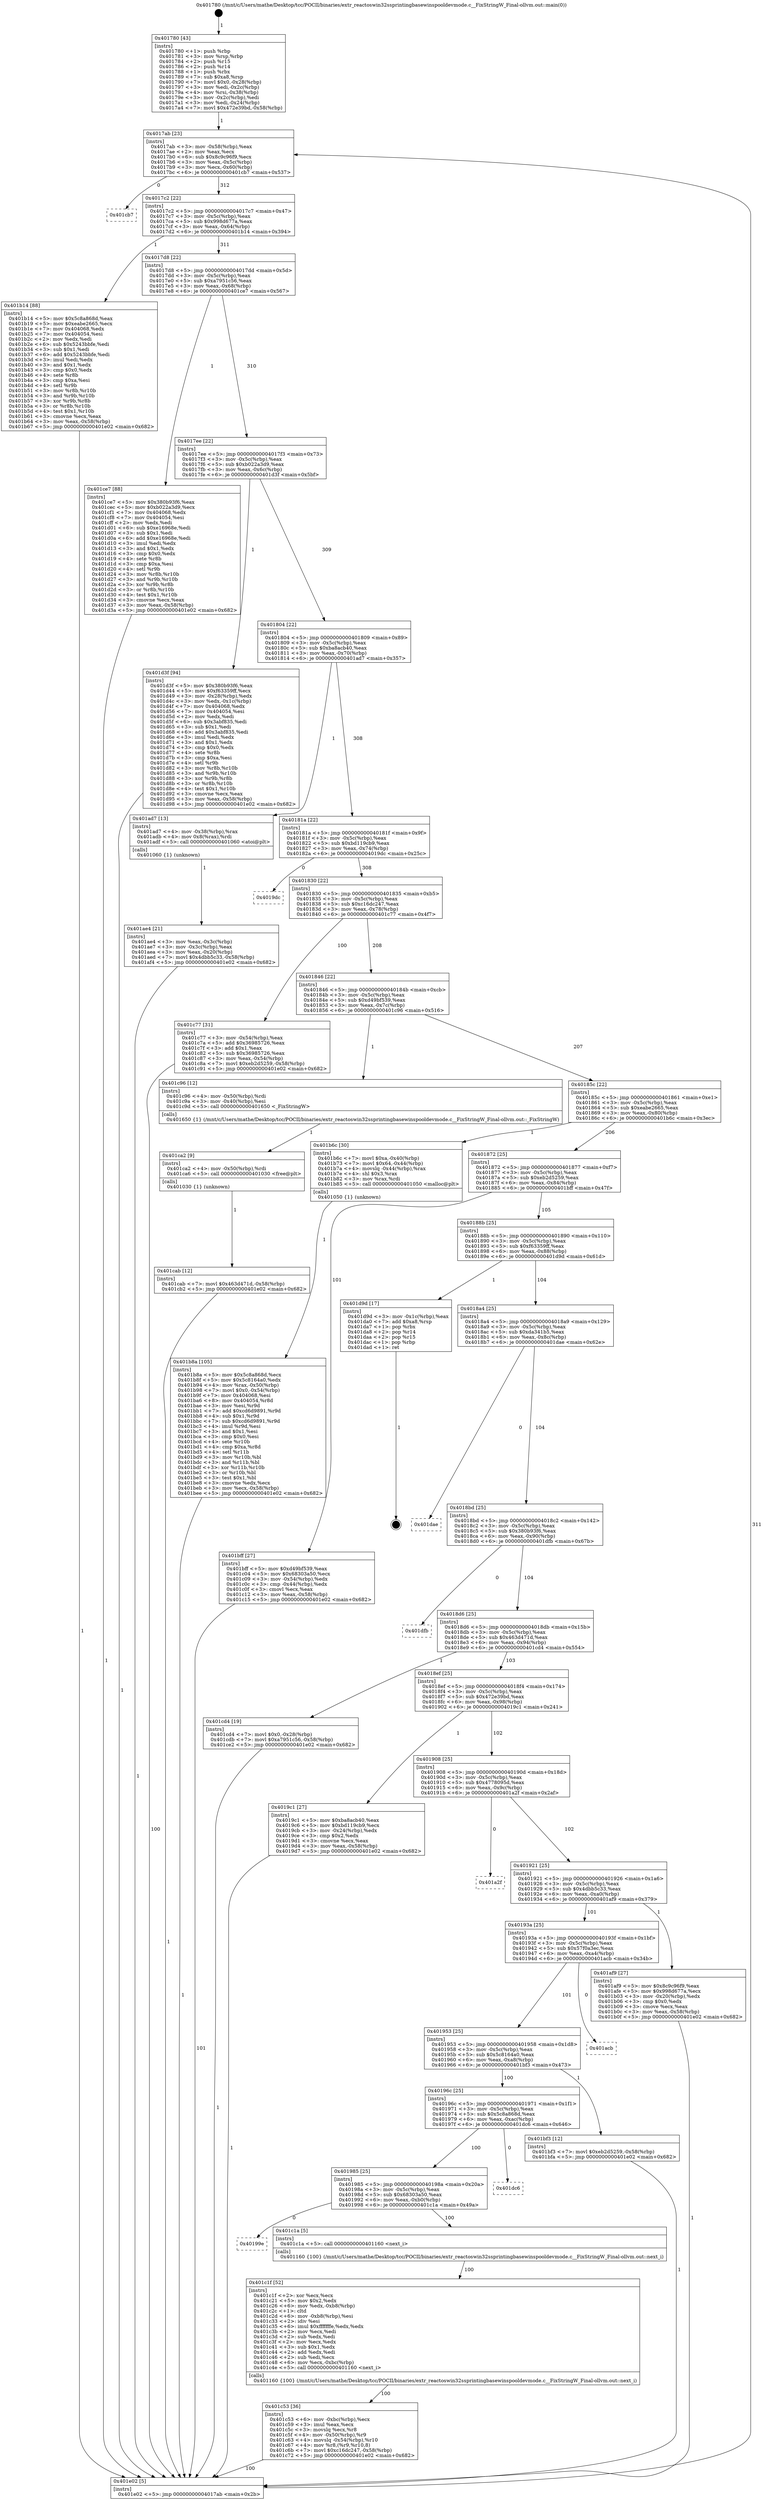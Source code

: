 digraph "0x401780" {
  label = "0x401780 (/mnt/c/Users/mathe/Desktop/tcc/POCII/binaries/extr_reactoswin32ssprintingbasewinspooldevmode.c__FixStringW_Final-ollvm.out::main(0))"
  labelloc = "t"
  node[shape=record]

  Entry [label="",width=0.3,height=0.3,shape=circle,fillcolor=black,style=filled]
  "0x4017ab" [label="{
     0x4017ab [23]\l
     | [instrs]\l
     &nbsp;&nbsp;0x4017ab \<+3\>: mov -0x58(%rbp),%eax\l
     &nbsp;&nbsp;0x4017ae \<+2\>: mov %eax,%ecx\l
     &nbsp;&nbsp;0x4017b0 \<+6\>: sub $0x8c9c96f9,%ecx\l
     &nbsp;&nbsp;0x4017b6 \<+3\>: mov %eax,-0x5c(%rbp)\l
     &nbsp;&nbsp;0x4017b9 \<+3\>: mov %ecx,-0x60(%rbp)\l
     &nbsp;&nbsp;0x4017bc \<+6\>: je 0000000000401cb7 \<main+0x537\>\l
  }"]
  "0x401cb7" [label="{
     0x401cb7\l
  }", style=dashed]
  "0x4017c2" [label="{
     0x4017c2 [22]\l
     | [instrs]\l
     &nbsp;&nbsp;0x4017c2 \<+5\>: jmp 00000000004017c7 \<main+0x47\>\l
     &nbsp;&nbsp;0x4017c7 \<+3\>: mov -0x5c(%rbp),%eax\l
     &nbsp;&nbsp;0x4017ca \<+5\>: sub $0x998d677a,%eax\l
     &nbsp;&nbsp;0x4017cf \<+3\>: mov %eax,-0x64(%rbp)\l
     &nbsp;&nbsp;0x4017d2 \<+6\>: je 0000000000401b14 \<main+0x394\>\l
  }"]
  Exit [label="",width=0.3,height=0.3,shape=circle,fillcolor=black,style=filled,peripheries=2]
  "0x401b14" [label="{
     0x401b14 [88]\l
     | [instrs]\l
     &nbsp;&nbsp;0x401b14 \<+5\>: mov $0x5c8a868d,%eax\l
     &nbsp;&nbsp;0x401b19 \<+5\>: mov $0xeabe2665,%ecx\l
     &nbsp;&nbsp;0x401b1e \<+7\>: mov 0x404068,%edx\l
     &nbsp;&nbsp;0x401b25 \<+7\>: mov 0x404054,%esi\l
     &nbsp;&nbsp;0x401b2c \<+2\>: mov %edx,%edi\l
     &nbsp;&nbsp;0x401b2e \<+6\>: sub $0x5243bbfe,%edi\l
     &nbsp;&nbsp;0x401b34 \<+3\>: sub $0x1,%edi\l
     &nbsp;&nbsp;0x401b37 \<+6\>: add $0x5243bbfe,%edi\l
     &nbsp;&nbsp;0x401b3d \<+3\>: imul %edi,%edx\l
     &nbsp;&nbsp;0x401b40 \<+3\>: and $0x1,%edx\l
     &nbsp;&nbsp;0x401b43 \<+3\>: cmp $0x0,%edx\l
     &nbsp;&nbsp;0x401b46 \<+4\>: sete %r8b\l
     &nbsp;&nbsp;0x401b4a \<+3\>: cmp $0xa,%esi\l
     &nbsp;&nbsp;0x401b4d \<+4\>: setl %r9b\l
     &nbsp;&nbsp;0x401b51 \<+3\>: mov %r8b,%r10b\l
     &nbsp;&nbsp;0x401b54 \<+3\>: and %r9b,%r10b\l
     &nbsp;&nbsp;0x401b57 \<+3\>: xor %r9b,%r8b\l
     &nbsp;&nbsp;0x401b5a \<+3\>: or %r8b,%r10b\l
     &nbsp;&nbsp;0x401b5d \<+4\>: test $0x1,%r10b\l
     &nbsp;&nbsp;0x401b61 \<+3\>: cmovne %ecx,%eax\l
     &nbsp;&nbsp;0x401b64 \<+3\>: mov %eax,-0x58(%rbp)\l
     &nbsp;&nbsp;0x401b67 \<+5\>: jmp 0000000000401e02 \<main+0x682\>\l
  }"]
  "0x4017d8" [label="{
     0x4017d8 [22]\l
     | [instrs]\l
     &nbsp;&nbsp;0x4017d8 \<+5\>: jmp 00000000004017dd \<main+0x5d\>\l
     &nbsp;&nbsp;0x4017dd \<+3\>: mov -0x5c(%rbp),%eax\l
     &nbsp;&nbsp;0x4017e0 \<+5\>: sub $0xa7951c56,%eax\l
     &nbsp;&nbsp;0x4017e5 \<+3\>: mov %eax,-0x68(%rbp)\l
     &nbsp;&nbsp;0x4017e8 \<+6\>: je 0000000000401ce7 \<main+0x567\>\l
  }"]
  "0x401cab" [label="{
     0x401cab [12]\l
     | [instrs]\l
     &nbsp;&nbsp;0x401cab \<+7\>: movl $0x463d471d,-0x58(%rbp)\l
     &nbsp;&nbsp;0x401cb2 \<+5\>: jmp 0000000000401e02 \<main+0x682\>\l
  }"]
  "0x401ce7" [label="{
     0x401ce7 [88]\l
     | [instrs]\l
     &nbsp;&nbsp;0x401ce7 \<+5\>: mov $0x380b93f6,%eax\l
     &nbsp;&nbsp;0x401cec \<+5\>: mov $0xb022a3d9,%ecx\l
     &nbsp;&nbsp;0x401cf1 \<+7\>: mov 0x404068,%edx\l
     &nbsp;&nbsp;0x401cf8 \<+7\>: mov 0x404054,%esi\l
     &nbsp;&nbsp;0x401cff \<+2\>: mov %edx,%edi\l
     &nbsp;&nbsp;0x401d01 \<+6\>: sub $0xe16968e,%edi\l
     &nbsp;&nbsp;0x401d07 \<+3\>: sub $0x1,%edi\l
     &nbsp;&nbsp;0x401d0a \<+6\>: add $0xe16968e,%edi\l
     &nbsp;&nbsp;0x401d10 \<+3\>: imul %edi,%edx\l
     &nbsp;&nbsp;0x401d13 \<+3\>: and $0x1,%edx\l
     &nbsp;&nbsp;0x401d16 \<+3\>: cmp $0x0,%edx\l
     &nbsp;&nbsp;0x401d19 \<+4\>: sete %r8b\l
     &nbsp;&nbsp;0x401d1d \<+3\>: cmp $0xa,%esi\l
     &nbsp;&nbsp;0x401d20 \<+4\>: setl %r9b\l
     &nbsp;&nbsp;0x401d24 \<+3\>: mov %r8b,%r10b\l
     &nbsp;&nbsp;0x401d27 \<+3\>: and %r9b,%r10b\l
     &nbsp;&nbsp;0x401d2a \<+3\>: xor %r9b,%r8b\l
     &nbsp;&nbsp;0x401d2d \<+3\>: or %r8b,%r10b\l
     &nbsp;&nbsp;0x401d30 \<+4\>: test $0x1,%r10b\l
     &nbsp;&nbsp;0x401d34 \<+3\>: cmovne %ecx,%eax\l
     &nbsp;&nbsp;0x401d37 \<+3\>: mov %eax,-0x58(%rbp)\l
     &nbsp;&nbsp;0x401d3a \<+5\>: jmp 0000000000401e02 \<main+0x682\>\l
  }"]
  "0x4017ee" [label="{
     0x4017ee [22]\l
     | [instrs]\l
     &nbsp;&nbsp;0x4017ee \<+5\>: jmp 00000000004017f3 \<main+0x73\>\l
     &nbsp;&nbsp;0x4017f3 \<+3\>: mov -0x5c(%rbp),%eax\l
     &nbsp;&nbsp;0x4017f6 \<+5\>: sub $0xb022a3d9,%eax\l
     &nbsp;&nbsp;0x4017fb \<+3\>: mov %eax,-0x6c(%rbp)\l
     &nbsp;&nbsp;0x4017fe \<+6\>: je 0000000000401d3f \<main+0x5bf\>\l
  }"]
  "0x401ca2" [label="{
     0x401ca2 [9]\l
     | [instrs]\l
     &nbsp;&nbsp;0x401ca2 \<+4\>: mov -0x50(%rbp),%rdi\l
     &nbsp;&nbsp;0x401ca6 \<+5\>: call 0000000000401030 \<free@plt\>\l
     | [calls]\l
     &nbsp;&nbsp;0x401030 \{1\} (unknown)\l
  }"]
  "0x401d3f" [label="{
     0x401d3f [94]\l
     | [instrs]\l
     &nbsp;&nbsp;0x401d3f \<+5\>: mov $0x380b93f6,%eax\l
     &nbsp;&nbsp;0x401d44 \<+5\>: mov $0xf63359ff,%ecx\l
     &nbsp;&nbsp;0x401d49 \<+3\>: mov -0x28(%rbp),%edx\l
     &nbsp;&nbsp;0x401d4c \<+3\>: mov %edx,-0x1c(%rbp)\l
     &nbsp;&nbsp;0x401d4f \<+7\>: mov 0x404068,%edx\l
     &nbsp;&nbsp;0x401d56 \<+7\>: mov 0x404054,%esi\l
     &nbsp;&nbsp;0x401d5d \<+2\>: mov %edx,%edi\l
     &nbsp;&nbsp;0x401d5f \<+6\>: sub $0x3abf835,%edi\l
     &nbsp;&nbsp;0x401d65 \<+3\>: sub $0x1,%edi\l
     &nbsp;&nbsp;0x401d68 \<+6\>: add $0x3abf835,%edi\l
     &nbsp;&nbsp;0x401d6e \<+3\>: imul %edi,%edx\l
     &nbsp;&nbsp;0x401d71 \<+3\>: and $0x1,%edx\l
     &nbsp;&nbsp;0x401d74 \<+3\>: cmp $0x0,%edx\l
     &nbsp;&nbsp;0x401d77 \<+4\>: sete %r8b\l
     &nbsp;&nbsp;0x401d7b \<+3\>: cmp $0xa,%esi\l
     &nbsp;&nbsp;0x401d7e \<+4\>: setl %r9b\l
     &nbsp;&nbsp;0x401d82 \<+3\>: mov %r8b,%r10b\l
     &nbsp;&nbsp;0x401d85 \<+3\>: and %r9b,%r10b\l
     &nbsp;&nbsp;0x401d88 \<+3\>: xor %r9b,%r8b\l
     &nbsp;&nbsp;0x401d8b \<+3\>: or %r8b,%r10b\l
     &nbsp;&nbsp;0x401d8e \<+4\>: test $0x1,%r10b\l
     &nbsp;&nbsp;0x401d92 \<+3\>: cmovne %ecx,%eax\l
     &nbsp;&nbsp;0x401d95 \<+3\>: mov %eax,-0x58(%rbp)\l
     &nbsp;&nbsp;0x401d98 \<+5\>: jmp 0000000000401e02 \<main+0x682\>\l
  }"]
  "0x401804" [label="{
     0x401804 [22]\l
     | [instrs]\l
     &nbsp;&nbsp;0x401804 \<+5\>: jmp 0000000000401809 \<main+0x89\>\l
     &nbsp;&nbsp;0x401809 \<+3\>: mov -0x5c(%rbp),%eax\l
     &nbsp;&nbsp;0x40180c \<+5\>: sub $0xba8acb40,%eax\l
     &nbsp;&nbsp;0x401811 \<+3\>: mov %eax,-0x70(%rbp)\l
     &nbsp;&nbsp;0x401814 \<+6\>: je 0000000000401ad7 \<main+0x357\>\l
  }"]
  "0x401c53" [label="{
     0x401c53 [36]\l
     | [instrs]\l
     &nbsp;&nbsp;0x401c53 \<+6\>: mov -0xbc(%rbp),%ecx\l
     &nbsp;&nbsp;0x401c59 \<+3\>: imul %eax,%ecx\l
     &nbsp;&nbsp;0x401c5c \<+3\>: movslq %ecx,%r8\l
     &nbsp;&nbsp;0x401c5f \<+4\>: mov -0x50(%rbp),%r9\l
     &nbsp;&nbsp;0x401c63 \<+4\>: movslq -0x54(%rbp),%r10\l
     &nbsp;&nbsp;0x401c67 \<+4\>: mov %r8,(%r9,%r10,8)\l
     &nbsp;&nbsp;0x401c6b \<+7\>: movl $0xc16dc247,-0x58(%rbp)\l
     &nbsp;&nbsp;0x401c72 \<+5\>: jmp 0000000000401e02 \<main+0x682\>\l
  }"]
  "0x401ad7" [label="{
     0x401ad7 [13]\l
     | [instrs]\l
     &nbsp;&nbsp;0x401ad7 \<+4\>: mov -0x38(%rbp),%rax\l
     &nbsp;&nbsp;0x401adb \<+4\>: mov 0x8(%rax),%rdi\l
     &nbsp;&nbsp;0x401adf \<+5\>: call 0000000000401060 \<atoi@plt\>\l
     | [calls]\l
     &nbsp;&nbsp;0x401060 \{1\} (unknown)\l
  }"]
  "0x40181a" [label="{
     0x40181a [22]\l
     | [instrs]\l
     &nbsp;&nbsp;0x40181a \<+5\>: jmp 000000000040181f \<main+0x9f\>\l
     &nbsp;&nbsp;0x40181f \<+3\>: mov -0x5c(%rbp),%eax\l
     &nbsp;&nbsp;0x401822 \<+5\>: sub $0xbd119cb9,%eax\l
     &nbsp;&nbsp;0x401827 \<+3\>: mov %eax,-0x74(%rbp)\l
     &nbsp;&nbsp;0x40182a \<+6\>: je 00000000004019dc \<main+0x25c\>\l
  }"]
  "0x401c1f" [label="{
     0x401c1f [52]\l
     | [instrs]\l
     &nbsp;&nbsp;0x401c1f \<+2\>: xor %ecx,%ecx\l
     &nbsp;&nbsp;0x401c21 \<+5\>: mov $0x2,%edx\l
     &nbsp;&nbsp;0x401c26 \<+6\>: mov %edx,-0xb8(%rbp)\l
     &nbsp;&nbsp;0x401c2c \<+1\>: cltd\l
     &nbsp;&nbsp;0x401c2d \<+6\>: mov -0xb8(%rbp),%esi\l
     &nbsp;&nbsp;0x401c33 \<+2\>: idiv %esi\l
     &nbsp;&nbsp;0x401c35 \<+6\>: imul $0xfffffffe,%edx,%edx\l
     &nbsp;&nbsp;0x401c3b \<+2\>: mov %ecx,%edi\l
     &nbsp;&nbsp;0x401c3d \<+2\>: sub %edx,%edi\l
     &nbsp;&nbsp;0x401c3f \<+2\>: mov %ecx,%edx\l
     &nbsp;&nbsp;0x401c41 \<+3\>: sub $0x1,%edx\l
     &nbsp;&nbsp;0x401c44 \<+2\>: add %edx,%edi\l
     &nbsp;&nbsp;0x401c46 \<+2\>: sub %edi,%ecx\l
     &nbsp;&nbsp;0x401c48 \<+6\>: mov %ecx,-0xbc(%rbp)\l
     &nbsp;&nbsp;0x401c4e \<+5\>: call 0000000000401160 \<next_i\>\l
     | [calls]\l
     &nbsp;&nbsp;0x401160 \{100\} (/mnt/c/Users/mathe/Desktop/tcc/POCII/binaries/extr_reactoswin32ssprintingbasewinspooldevmode.c__FixStringW_Final-ollvm.out::next_i)\l
  }"]
  "0x4019dc" [label="{
     0x4019dc\l
  }", style=dashed]
  "0x401830" [label="{
     0x401830 [22]\l
     | [instrs]\l
     &nbsp;&nbsp;0x401830 \<+5\>: jmp 0000000000401835 \<main+0xb5\>\l
     &nbsp;&nbsp;0x401835 \<+3\>: mov -0x5c(%rbp),%eax\l
     &nbsp;&nbsp;0x401838 \<+5\>: sub $0xc16dc247,%eax\l
     &nbsp;&nbsp;0x40183d \<+3\>: mov %eax,-0x78(%rbp)\l
     &nbsp;&nbsp;0x401840 \<+6\>: je 0000000000401c77 \<main+0x4f7\>\l
  }"]
  "0x40199e" [label="{
     0x40199e\l
  }", style=dashed]
  "0x401c77" [label="{
     0x401c77 [31]\l
     | [instrs]\l
     &nbsp;&nbsp;0x401c77 \<+3\>: mov -0x54(%rbp),%eax\l
     &nbsp;&nbsp;0x401c7a \<+5\>: add $0x36985726,%eax\l
     &nbsp;&nbsp;0x401c7f \<+3\>: add $0x1,%eax\l
     &nbsp;&nbsp;0x401c82 \<+5\>: sub $0x36985726,%eax\l
     &nbsp;&nbsp;0x401c87 \<+3\>: mov %eax,-0x54(%rbp)\l
     &nbsp;&nbsp;0x401c8a \<+7\>: movl $0xeb2d5259,-0x58(%rbp)\l
     &nbsp;&nbsp;0x401c91 \<+5\>: jmp 0000000000401e02 \<main+0x682\>\l
  }"]
  "0x401846" [label="{
     0x401846 [22]\l
     | [instrs]\l
     &nbsp;&nbsp;0x401846 \<+5\>: jmp 000000000040184b \<main+0xcb\>\l
     &nbsp;&nbsp;0x40184b \<+3\>: mov -0x5c(%rbp),%eax\l
     &nbsp;&nbsp;0x40184e \<+5\>: sub $0xd49bf539,%eax\l
     &nbsp;&nbsp;0x401853 \<+3\>: mov %eax,-0x7c(%rbp)\l
     &nbsp;&nbsp;0x401856 \<+6\>: je 0000000000401c96 \<main+0x516\>\l
  }"]
  "0x401c1a" [label="{
     0x401c1a [5]\l
     | [instrs]\l
     &nbsp;&nbsp;0x401c1a \<+5\>: call 0000000000401160 \<next_i\>\l
     | [calls]\l
     &nbsp;&nbsp;0x401160 \{100\} (/mnt/c/Users/mathe/Desktop/tcc/POCII/binaries/extr_reactoswin32ssprintingbasewinspooldevmode.c__FixStringW_Final-ollvm.out::next_i)\l
  }"]
  "0x401c96" [label="{
     0x401c96 [12]\l
     | [instrs]\l
     &nbsp;&nbsp;0x401c96 \<+4\>: mov -0x50(%rbp),%rdi\l
     &nbsp;&nbsp;0x401c9a \<+3\>: mov -0x40(%rbp),%esi\l
     &nbsp;&nbsp;0x401c9d \<+5\>: call 0000000000401650 \<_FixStringW\>\l
     | [calls]\l
     &nbsp;&nbsp;0x401650 \{1\} (/mnt/c/Users/mathe/Desktop/tcc/POCII/binaries/extr_reactoswin32ssprintingbasewinspooldevmode.c__FixStringW_Final-ollvm.out::_FixStringW)\l
  }"]
  "0x40185c" [label="{
     0x40185c [22]\l
     | [instrs]\l
     &nbsp;&nbsp;0x40185c \<+5\>: jmp 0000000000401861 \<main+0xe1\>\l
     &nbsp;&nbsp;0x401861 \<+3\>: mov -0x5c(%rbp),%eax\l
     &nbsp;&nbsp;0x401864 \<+5\>: sub $0xeabe2665,%eax\l
     &nbsp;&nbsp;0x401869 \<+3\>: mov %eax,-0x80(%rbp)\l
     &nbsp;&nbsp;0x40186c \<+6\>: je 0000000000401b6c \<main+0x3ec\>\l
  }"]
  "0x401985" [label="{
     0x401985 [25]\l
     | [instrs]\l
     &nbsp;&nbsp;0x401985 \<+5\>: jmp 000000000040198a \<main+0x20a\>\l
     &nbsp;&nbsp;0x40198a \<+3\>: mov -0x5c(%rbp),%eax\l
     &nbsp;&nbsp;0x40198d \<+5\>: sub $0x68303a50,%eax\l
     &nbsp;&nbsp;0x401992 \<+6\>: mov %eax,-0xb0(%rbp)\l
     &nbsp;&nbsp;0x401998 \<+6\>: je 0000000000401c1a \<main+0x49a\>\l
  }"]
  "0x401b6c" [label="{
     0x401b6c [30]\l
     | [instrs]\l
     &nbsp;&nbsp;0x401b6c \<+7\>: movl $0xa,-0x40(%rbp)\l
     &nbsp;&nbsp;0x401b73 \<+7\>: movl $0x64,-0x44(%rbp)\l
     &nbsp;&nbsp;0x401b7a \<+4\>: movslq -0x44(%rbp),%rax\l
     &nbsp;&nbsp;0x401b7e \<+4\>: shl $0x3,%rax\l
     &nbsp;&nbsp;0x401b82 \<+3\>: mov %rax,%rdi\l
     &nbsp;&nbsp;0x401b85 \<+5\>: call 0000000000401050 \<malloc@plt\>\l
     | [calls]\l
     &nbsp;&nbsp;0x401050 \{1\} (unknown)\l
  }"]
  "0x401872" [label="{
     0x401872 [25]\l
     | [instrs]\l
     &nbsp;&nbsp;0x401872 \<+5\>: jmp 0000000000401877 \<main+0xf7\>\l
     &nbsp;&nbsp;0x401877 \<+3\>: mov -0x5c(%rbp),%eax\l
     &nbsp;&nbsp;0x40187a \<+5\>: sub $0xeb2d5259,%eax\l
     &nbsp;&nbsp;0x40187f \<+6\>: mov %eax,-0x84(%rbp)\l
     &nbsp;&nbsp;0x401885 \<+6\>: je 0000000000401bff \<main+0x47f\>\l
  }"]
  "0x401dc6" [label="{
     0x401dc6\l
  }", style=dashed]
  "0x401bff" [label="{
     0x401bff [27]\l
     | [instrs]\l
     &nbsp;&nbsp;0x401bff \<+5\>: mov $0xd49bf539,%eax\l
     &nbsp;&nbsp;0x401c04 \<+5\>: mov $0x68303a50,%ecx\l
     &nbsp;&nbsp;0x401c09 \<+3\>: mov -0x54(%rbp),%edx\l
     &nbsp;&nbsp;0x401c0c \<+3\>: cmp -0x44(%rbp),%edx\l
     &nbsp;&nbsp;0x401c0f \<+3\>: cmovl %ecx,%eax\l
     &nbsp;&nbsp;0x401c12 \<+3\>: mov %eax,-0x58(%rbp)\l
     &nbsp;&nbsp;0x401c15 \<+5\>: jmp 0000000000401e02 \<main+0x682\>\l
  }"]
  "0x40188b" [label="{
     0x40188b [25]\l
     | [instrs]\l
     &nbsp;&nbsp;0x40188b \<+5\>: jmp 0000000000401890 \<main+0x110\>\l
     &nbsp;&nbsp;0x401890 \<+3\>: mov -0x5c(%rbp),%eax\l
     &nbsp;&nbsp;0x401893 \<+5\>: sub $0xf63359ff,%eax\l
     &nbsp;&nbsp;0x401898 \<+6\>: mov %eax,-0x88(%rbp)\l
     &nbsp;&nbsp;0x40189e \<+6\>: je 0000000000401d9d \<main+0x61d\>\l
  }"]
  "0x40196c" [label="{
     0x40196c [25]\l
     | [instrs]\l
     &nbsp;&nbsp;0x40196c \<+5\>: jmp 0000000000401971 \<main+0x1f1\>\l
     &nbsp;&nbsp;0x401971 \<+3\>: mov -0x5c(%rbp),%eax\l
     &nbsp;&nbsp;0x401974 \<+5\>: sub $0x5c8a868d,%eax\l
     &nbsp;&nbsp;0x401979 \<+6\>: mov %eax,-0xac(%rbp)\l
     &nbsp;&nbsp;0x40197f \<+6\>: je 0000000000401dc6 \<main+0x646\>\l
  }"]
  "0x401d9d" [label="{
     0x401d9d [17]\l
     | [instrs]\l
     &nbsp;&nbsp;0x401d9d \<+3\>: mov -0x1c(%rbp),%eax\l
     &nbsp;&nbsp;0x401da0 \<+7\>: add $0xa8,%rsp\l
     &nbsp;&nbsp;0x401da7 \<+1\>: pop %rbx\l
     &nbsp;&nbsp;0x401da8 \<+2\>: pop %r14\l
     &nbsp;&nbsp;0x401daa \<+2\>: pop %r15\l
     &nbsp;&nbsp;0x401dac \<+1\>: pop %rbp\l
     &nbsp;&nbsp;0x401dad \<+1\>: ret\l
  }"]
  "0x4018a4" [label="{
     0x4018a4 [25]\l
     | [instrs]\l
     &nbsp;&nbsp;0x4018a4 \<+5\>: jmp 00000000004018a9 \<main+0x129\>\l
     &nbsp;&nbsp;0x4018a9 \<+3\>: mov -0x5c(%rbp),%eax\l
     &nbsp;&nbsp;0x4018ac \<+5\>: sub $0xda341b5,%eax\l
     &nbsp;&nbsp;0x4018b1 \<+6\>: mov %eax,-0x8c(%rbp)\l
     &nbsp;&nbsp;0x4018b7 \<+6\>: je 0000000000401dae \<main+0x62e\>\l
  }"]
  "0x401bf3" [label="{
     0x401bf3 [12]\l
     | [instrs]\l
     &nbsp;&nbsp;0x401bf3 \<+7\>: movl $0xeb2d5259,-0x58(%rbp)\l
     &nbsp;&nbsp;0x401bfa \<+5\>: jmp 0000000000401e02 \<main+0x682\>\l
  }"]
  "0x401dae" [label="{
     0x401dae\l
  }", style=dashed]
  "0x4018bd" [label="{
     0x4018bd [25]\l
     | [instrs]\l
     &nbsp;&nbsp;0x4018bd \<+5\>: jmp 00000000004018c2 \<main+0x142\>\l
     &nbsp;&nbsp;0x4018c2 \<+3\>: mov -0x5c(%rbp),%eax\l
     &nbsp;&nbsp;0x4018c5 \<+5\>: sub $0x380b93f6,%eax\l
     &nbsp;&nbsp;0x4018ca \<+6\>: mov %eax,-0x90(%rbp)\l
     &nbsp;&nbsp;0x4018d0 \<+6\>: je 0000000000401dfb \<main+0x67b\>\l
  }"]
  "0x401953" [label="{
     0x401953 [25]\l
     | [instrs]\l
     &nbsp;&nbsp;0x401953 \<+5\>: jmp 0000000000401958 \<main+0x1d8\>\l
     &nbsp;&nbsp;0x401958 \<+3\>: mov -0x5c(%rbp),%eax\l
     &nbsp;&nbsp;0x40195b \<+5\>: sub $0x5c8164a0,%eax\l
     &nbsp;&nbsp;0x401960 \<+6\>: mov %eax,-0xa8(%rbp)\l
     &nbsp;&nbsp;0x401966 \<+6\>: je 0000000000401bf3 \<main+0x473\>\l
  }"]
  "0x401dfb" [label="{
     0x401dfb\l
  }", style=dashed]
  "0x4018d6" [label="{
     0x4018d6 [25]\l
     | [instrs]\l
     &nbsp;&nbsp;0x4018d6 \<+5\>: jmp 00000000004018db \<main+0x15b\>\l
     &nbsp;&nbsp;0x4018db \<+3\>: mov -0x5c(%rbp),%eax\l
     &nbsp;&nbsp;0x4018de \<+5\>: sub $0x463d471d,%eax\l
     &nbsp;&nbsp;0x4018e3 \<+6\>: mov %eax,-0x94(%rbp)\l
     &nbsp;&nbsp;0x4018e9 \<+6\>: je 0000000000401cd4 \<main+0x554\>\l
  }"]
  "0x401acb" [label="{
     0x401acb\l
  }", style=dashed]
  "0x401cd4" [label="{
     0x401cd4 [19]\l
     | [instrs]\l
     &nbsp;&nbsp;0x401cd4 \<+7\>: movl $0x0,-0x28(%rbp)\l
     &nbsp;&nbsp;0x401cdb \<+7\>: movl $0xa7951c56,-0x58(%rbp)\l
     &nbsp;&nbsp;0x401ce2 \<+5\>: jmp 0000000000401e02 \<main+0x682\>\l
  }"]
  "0x4018ef" [label="{
     0x4018ef [25]\l
     | [instrs]\l
     &nbsp;&nbsp;0x4018ef \<+5\>: jmp 00000000004018f4 \<main+0x174\>\l
     &nbsp;&nbsp;0x4018f4 \<+3\>: mov -0x5c(%rbp),%eax\l
     &nbsp;&nbsp;0x4018f7 \<+5\>: sub $0x472e39bd,%eax\l
     &nbsp;&nbsp;0x4018fc \<+6\>: mov %eax,-0x98(%rbp)\l
     &nbsp;&nbsp;0x401902 \<+6\>: je 00000000004019c1 \<main+0x241\>\l
  }"]
  "0x401b8a" [label="{
     0x401b8a [105]\l
     | [instrs]\l
     &nbsp;&nbsp;0x401b8a \<+5\>: mov $0x5c8a868d,%ecx\l
     &nbsp;&nbsp;0x401b8f \<+5\>: mov $0x5c8164a0,%edx\l
     &nbsp;&nbsp;0x401b94 \<+4\>: mov %rax,-0x50(%rbp)\l
     &nbsp;&nbsp;0x401b98 \<+7\>: movl $0x0,-0x54(%rbp)\l
     &nbsp;&nbsp;0x401b9f \<+7\>: mov 0x404068,%esi\l
     &nbsp;&nbsp;0x401ba6 \<+8\>: mov 0x404054,%r8d\l
     &nbsp;&nbsp;0x401bae \<+3\>: mov %esi,%r9d\l
     &nbsp;&nbsp;0x401bb1 \<+7\>: add $0xcd6d9891,%r9d\l
     &nbsp;&nbsp;0x401bb8 \<+4\>: sub $0x1,%r9d\l
     &nbsp;&nbsp;0x401bbc \<+7\>: sub $0xcd6d9891,%r9d\l
     &nbsp;&nbsp;0x401bc3 \<+4\>: imul %r9d,%esi\l
     &nbsp;&nbsp;0x401bc7 \<+3\>: and $0x1,%esi\l
     &nbsp;&nbsp;0x401bca \<+3\>: cmp $0x0,%esi\l
     &nbsp;&nbsp;0x401bcd \<+4\>: sete %r10b\l
     &nbsp;&nbsp;0x401bd1 \<+4\>: cmp $0xa,%r8d\l
     &nbsp;&nbsp;0x401bd5 \<+4\>: setl %r11b\l
     &nbsp;&nbsp;0x401bd9 \<+3\>: mov %r10b,%bl\l
     &nbsp;&nbsp;0x401bdc \<+3\>: and %r11b,%bl\l
     &nbsp;&nbsp;0x401bdf \<+3\>: xor %r11b,%r10b\l
     &nbsp;&nbsp;0x401be2 \<+3\>: or %r10b,%bl\l
     &nbsp;&nbsp;0x401be5 \<+3\>: test $0x1,%bl\l
     &nbsp;&nbsp;0x401be8 \<+3\>: cmovne %edx,%ecx\l
     &nbsp;&nbsp;0x401beb \<+3\>: mov %ecx,-0x58(%rbp)\l
     &nbsp;&nbsp;0x401bee \<+5\>: jmp 0000000000401e02 \<main+0x682\>\l
  }"]
  "0x4019c1" [label="{
     0x4019c1 [27]\l
     | [instrs]\l
     &nbsp;&nbsp;0x4019c1 \<+5\>: mov $0xba8acb40,%eax\l
     &nbsp;&nbsp;0x4019c6 \<+5\>: mov $0xbd119cb9,%ecx\l
     &nbsp;&nbsp;0x4019cb \<+3\>: mov -0x24(%rbp),%edx\l
     &nbsp;&nbsp;0x4019ce \<+3\>: cmp $0x2,%edx\l
     &nbsp;&nbsp;0x4019d1 \<+3\>: cmovne %ecx,%eax\l
     &nbsp;&nbsp;0x4019d4 \<+3\>: mov %eax,-0x58(%rbp)\l
     &nbsp;&nbsp;0x4019d7 \<+5\>: jmp 0000000000401e02 \<main+0x682\>\l
  }"]
  "0x401908" [label="{
     0x401908 [25]\l
     | [instrs]\l
     &nbsp;&nbsp;0x401908 \<+5\>: jmp 000000000040190d \<main+0x18d\>\l
     &nbsp;&nbsp;0x40190d \<+3\>: mov -0x5c(%rbp),%eax\l
     &nbsp;&nbsp;0x401910 \<+5\>: sub $0x4778095d,%eax\l
     &nbsp;&nbsp;0x401915 \<+6\>: mov %eax,-0x9c(%rbp)\l
     &nbsp;&nbsp;0x40191b \<+6\>: je 0000000000401a2f \<main+0x2af\>\l
  }"]
  "0x401e02" [label="{
     0x401e02 [5]\l
     | [instrs]\l
     &nbsp;&nbsp;0x401e02 \<+5\>: jmp 00000000004017ab \<main+0x2b\>\l
  }"]
  "0x401780" [label="{
     0x401780 [43]\l
     | [instrs]\l
     &nbsp;&nbsp;0x401780 \<+1\>: push %rbp\l
     &nbsp;&nbsp;0x401781 \<+3\>: mov %rsp,%rbp\l
     &nbsp;&nbsp;0x401784 \<+2\>: push %r15\l
     &nbsp;&nbsp;0x401786 \<+2\>: push %r14\l
     &nbsp;&nbsp;0x401788 \<+1\>: push %rbx\l
     &nbsp;&nbsp;0x401789 \<+7\>: sub $0xa8,%rsp\l
     &nbsp;&nbsp;0x401790 \<+7\>: movl $0x0,-0x28(%rbp)\l
     &nbsp;&nbsp;0x401797 \<+3\>: mov %edi,-0x2c(%rbp)\l
     &nbsp;&nbsp;0x40179a \<+4\>: mov %rsi,-0x38(%rbp)\l
     &nbsp;&nbsp;0x40179e \<+3\>: mov -0x2c(%rbp),%edi\l
     &nbsp;&nbsp;0x4017a1 \<+3\>: mov %edi,-0x24(%rbp)\l
     &nbsp;&nbsp;0x4017a4 \<+7\>: movl $0x472e39bd,-0x58(%rbp)\l
  }"]
  "0x401ae4" [label="{
     0x401ae4 [21]\l
     | [instrs]\l
     &nbsp;&nbsp;0x401ae4 \<+3\>: mov %eax,-0x3c(%rbp)\l
     &nbsp;&nbsp;0x401ae7 \<+3\>: mov -0x3c(%rbp),%eax\l
     &nbsp;&nbsp;0x401aea \<+3\>: mov %eax,-0x20(%rbp)\l
     &nbsp;&nbsp;0x401aed \<+7\>: movl $0x4dbb5c33,-0x58(%rbp)\l
     &nbsp;&nbsp;0x401af4 \<+5\>: jmp 0000000000401e02 \<main+0x682\>\l
  }"]
  "0x40193a" [label="{
     0x40193a [25]\l
     | [instrs]\l
     &nbsp;&nbsp;0x40193a \<+5\>: jmp 000000000040193f \<main+0x1bf\>\l
     &nbsp;&nbsp;0x40193f \<+3\>: mov -0x5c(%rbp),%eax\l
     &nbsp;&nbsp;0x401942 \<+5\>: sub $0x57f0a3ec,%eax\l
     &nbsp;&nbsp;0x401947 \<+6\>: mov %eax,-0xa4(%rbp)\l
     &nbsp;&nbsp;0x40194d \<+6\>: je 0000000000401acb \<main+0x34b\>\l
  }"]
  "0x401a2f" [label="{
     0x401a2f\l
  }", style=dashed]
  "0x401921" [label="{
     0x401921 [25]\l
     | [instrs]\l
     &nbsp;&nbsp;0x401921 \<+5\>: jmp 0000000000401926 \<main+0x1a6\>\l
     &nbsp;&nbsp;0x401926 \<+3\>: mov -0x5c(%rbp),%eax\l
     &nbsp;&nbsp;0x401929 \<+5\>: sub $0x4dbb5c33,%eax\l
     &nbsp;&nbsp;0x40192e \<+6\>: mov %eax,-0xa0(%rbp)\l
     &nbsp;&nbsp;0x401934 \<+6\>: je 0000000000401af9 \<main+0x379\>\l
  }"]
  "0x401af9" [label="{
     0x401af9 [27]\l
     | [instrs]\l
     &nbsp;&nbsp;0x401af9 \<+5\>: mov $0x8c9c96f9,%eax\l
     &nbsp;&nbsp;0x401afe \<+5\>: mov $0x998d677a,%ecx\l
     &nbsp;&nbsp;0x401b03 \<+3\>: mov -0x20(%rbp),%edx\l
     &nbsp;&nbsp;0x401b06 \<+3\>: cmp $0x0,%edx\l
     &nbsp;&nbsp;0x401b09 \<+3\>: cmove %ecx,%eax\l
     &nbsp;&nbsp;0x401b0c \<+3\>: mov %eax,-0x58(%rbp)\l
     &nbsp;&nbsp;0x401b0f \<+5\>: jmp 0000000000401e02 \<main+0x682\>\l
  }"]
  Entry -> "0x401780" [label=" 1"]
  "0x4017ab" -> "0x401cb7" [label=" 0"]
  "0x4017ab" -> "0x4017c2" [label=" 312"]
  "0x401d9d" -> Exit [label=" 1"]
  "0x4017c2" -> "0x401b14" [label=" 1"]
  "0x4017c2" -> "0x4017d8" [label=" 311"]
  "0x401d3f" -> "0x401e02" [label=" 1"]
  "0x4017d8" -> "0x401ce7" [label=" 1"]
  "0x4017d8" -> "0x4017ee" [label=" 310"]
  "0x401ce7" -> "0x401e02" [label=" 1"]
  "0x4017ee" -> "0x401d3f" [label=" 1"]
  "0x4017ee" -> "0x401804" [label=" 309"]
  "0x401cd4" -> "0x401e02" [label=" 1"]
  "0x401804" -> "0x401ad7" [label=" 1"]
  "0x401804" -> "0x40181a" [label=" 308"]
  "0x401cab" -> "0x401e02" [label=" 1"]
  "0x40181a" -> "0x4019dc" [label=" 0"]
  "0x40181a" -> "0x401830" [label=" 308"]
  "0x401ca2" -> "0x401cab" [label=" 1"]
  "0x401830" -> "0x401c77" [label=" 100"]
  "0x401830" -> "0x401846" [label=" 208"]
  "0x401c96" -> "0x401ca2" [label=" 1"]
  "0x401846" -> "0x401c96" [label=" 1"]
  "0x401846" -> "0x40185c" [label=" 207"]
  "0x401c77" -> "0x401e02" [label=" 100"]
  "0x40185c" -> "0x401b6c" [label=" 1"]
  "0x40185c" -> "0x401872" [label=" 206"]
  "0x401c1f" -> "0x401c53" [label=" 100"]
  "0x401872" -> "0x401bff" [label=" 101"]
  "0x401872" -> "0x40188b" [label=" 105"]
  "0x401c1a" -> "0x401c1f" [label=" 100"]
  "0x40188b" -> "0x401d9d" [label=" 1"]
  "0x40188b" -> "0x4018a4" [label=" 104"]
  "0x401985" -> "0x401c1a" [label=" 100"]
  "0x4018a4" -> "0x401dae" [label=" 0"]
  "0x4018a4" -> "0x4018bd" [label=" 104"]
  "0x401c53" -> "0x401e02" [label=" 100"]
  "0x4018bd" -> "0x401dfb" [label=" 0"]
  "0x4018bd" -> "0x4018d6" [label=" 104"]
  "0x40196c" -> "0x401dc6" [label=" 0"]
  "0x4018d6" -> "0x401cd4" [label=" 1"]
  "0x4018d6" -> "0x4018ef" [label=" 103"]
  "0x401985" -> "0x40199e" [label=" 0"]
  "0x4018ef" -> "0x4019c1" [label=" 1"]
  "0x4018ef" -> "0x401908" [label=" 102"]
  "0x4019c1" -> "0x401e02" [label=" 1"]
  "0x401780" -> "0x4017ab" [label=" 1"]
  "0x401e02" -> "0x4017ab" [label=" 311"]
  "0x401ad7" -> "0x401ae4" [label=" 1"]
  "0x401ae4" -> "0x401e02" [label=" 1"]
  "0x401bf3" -> "0x401e02" [label=" 1"]
  "0x401908" -> "0x401a2f" [label=" 0"]
  "0x401908" -> "0x401921" [label=" 102"]
  "0x401953" -> "0x40196c" [label=" 100"]
  "0x401921" -> "0x401af9" [label=" 1"]
  "0x401921" -> "0x40193a" [label=" 101"]
  "0x401af9" -> "0x401e02" [label=" 1"]
  "0x401b14" -> "0x401e02" [label=" 1"]
  "0x401b6c" -> "0x401b8a" [label=" 1"]
  "0x401b8a" -> "0x401e02" [label=" 1"]
  "0x401bff" -> "0x401e02" [label=" 101"]
  "0x40193a" -> "0x401acb" [label=" 0"]
  "0x40193a" -> "0x401953" [label=" 101"]
  "0x40196c" -> "0x401985" [label=" 100"]
  "0x401953" -> "0x401bf3" [label=" 1"]
}
